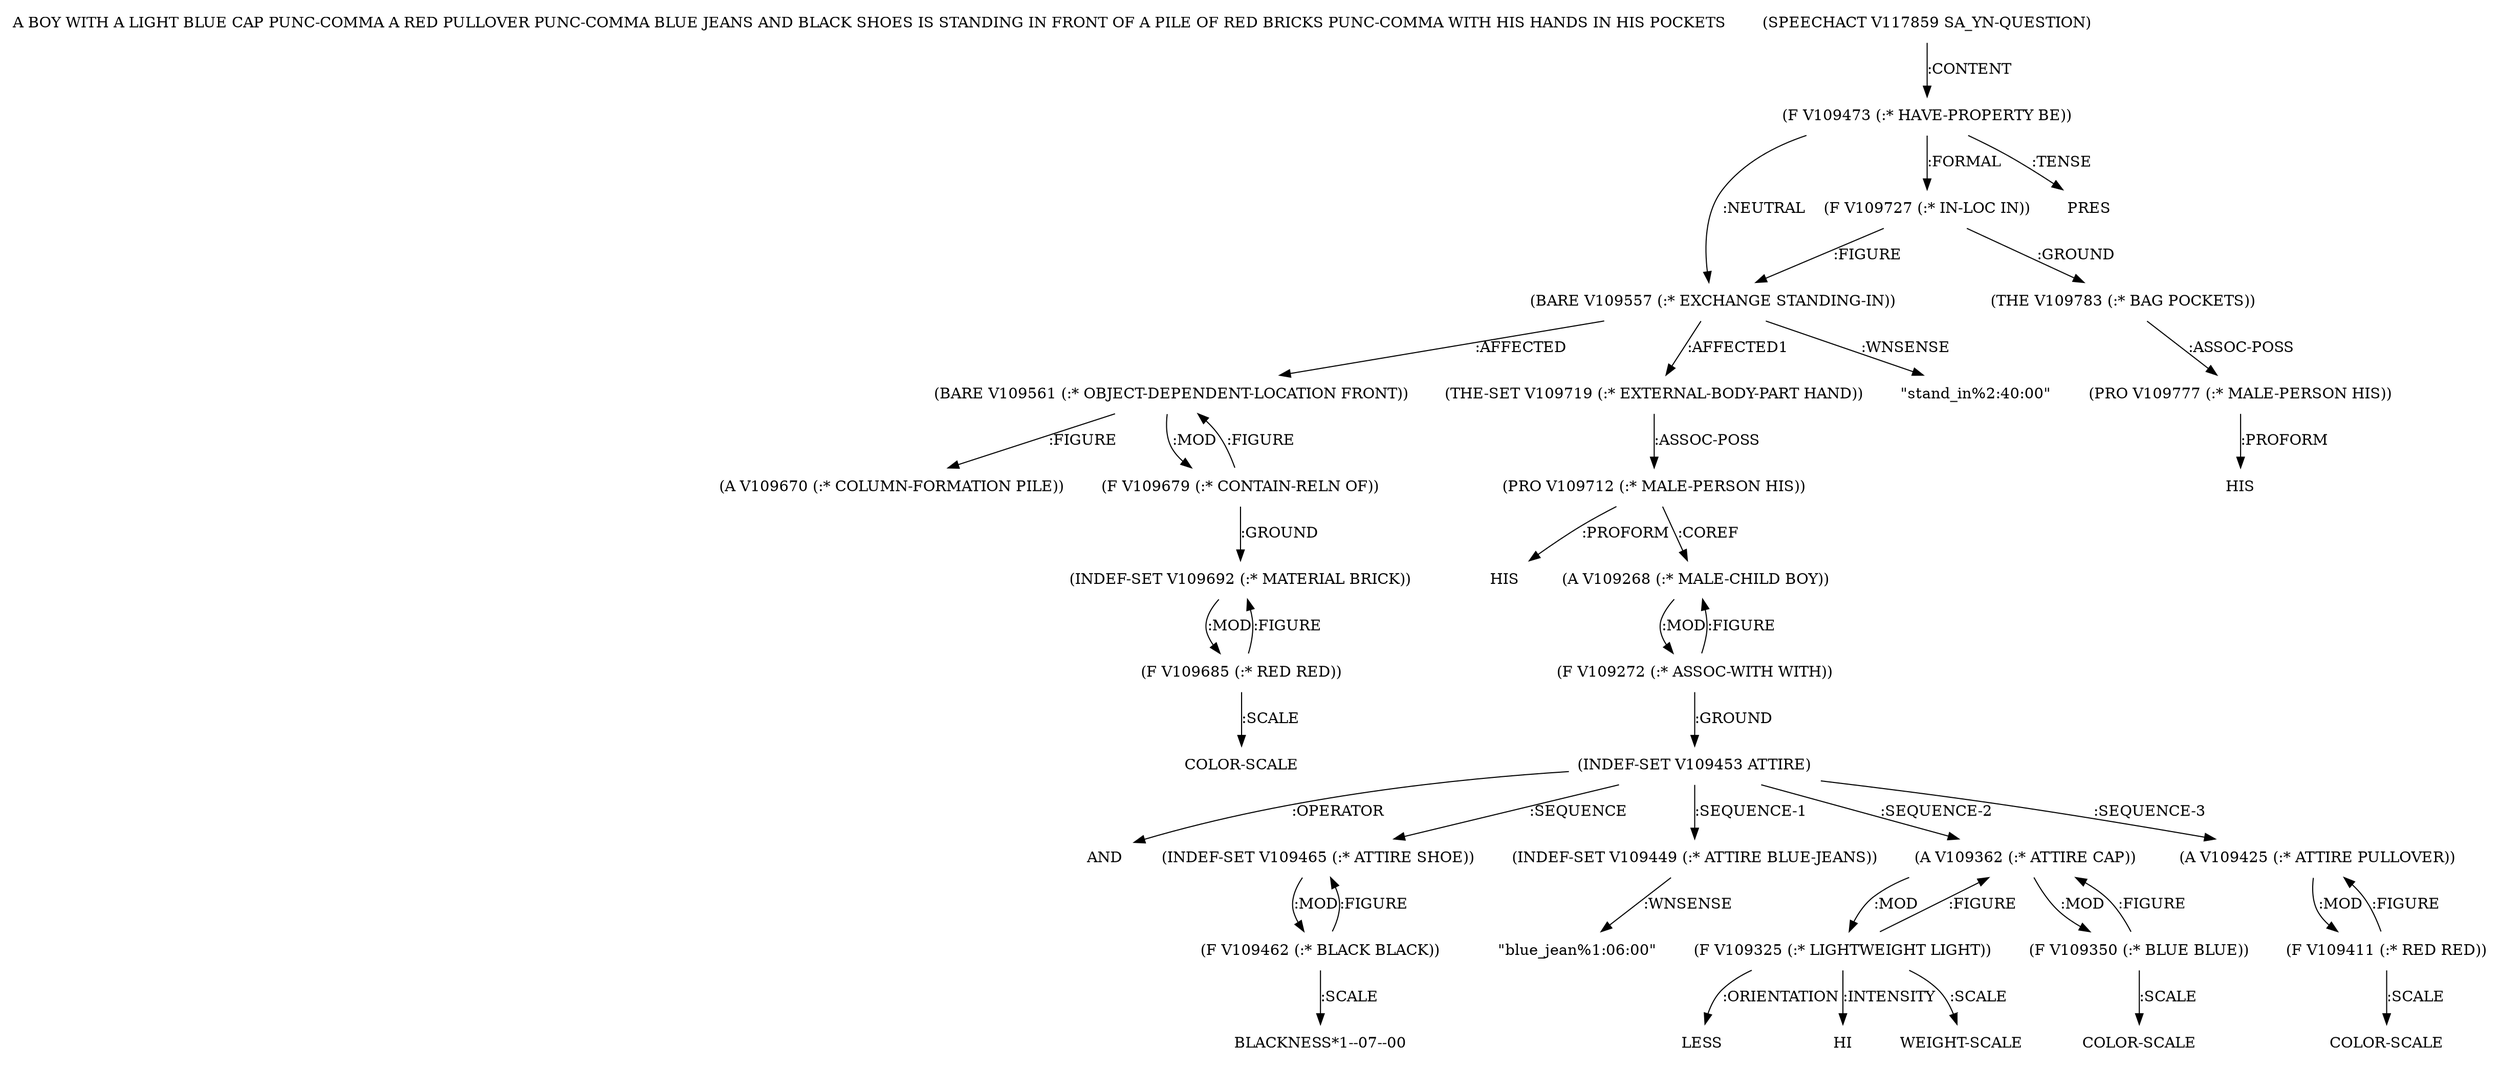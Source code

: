 digraph Terms {
  node [shape=none]
  "A BOY WITH A LIGHT BLUE CAP PUNC-COMMA A RED PULLOVER PUNC-COMMA BLUE JEANS AND BLACK SHOES IS STANDING IN FRONT OF A PILE OF RED BRICKS PUNC-COMMA WITH HIS HANDS IN HIS POCKETS"
  "V117859" [label="(SPEECHACT V117859 SA_YN-QUESTION)"]
  "V117859" -> "V109473" [label=":CONTENT"]
  "V109473" [label="(F V109473 (:* HAVE-PROPERTY BE))"]
  "V109473" -> "V109557" [label=":NEUTRAL"]
  "V109473" -> "V109727" [label=":FORMAL"]
  "V109473" -> "NT118866" [label=":TENSE"]
  "NT118866" [label="PRES"]
  "V109557" [label="(BARE V109557 (:* EXCHANGE STANDING-IN))"]
  "V109557" -> "V109561" [label=":AFFECTED"]
  "V109557" -> "V109719" [label=":AFFECTED1"]
  "V109557" -> "NT118867" [label=":WNSENSE"]
  "NT118867" [label="\"stand_in%2:40:00\""]
  "V109561" [label="(BARE V109561 (:* OBJECT-DEPENDENT-LOCATION FRONT))"]
  "V109561" -> "V109670" [label=":FIGURE"]
  "V109561" -> "V109679" [label=":MOD"]
  "V109670" [label="(A V109670 (:* COLUMN-FORMATION PILE))"]
  "V109679" [label="(F V109679 (:* CONTAIN-RELN OF))"]
  "V109679" -> "V109692" [label=":GROUND"]
  "V109679" -> "V109561" [label=":FIGURE"]
  "V109692" [label="(INDEF-SET V109692 (:* MATERIAL BRICK))"]
  "V109692" -> "V109685" [label=":MOD"]
  "V109685" [label="(F V109685 (:* RED RED))"]
  "V109685" -> "V109692" [label=":FIGURE"]
  "V109685" -> "NT118868" [label=":SCALE"]
  "NT118868" [label="COLOR-SCALE"]
  "V109719" [label="(THE-SET V109719 (:* EXTERNAL-BODY-PART HAND))"]
  "V109719" -> "V109712" [label=":ASSOC-POSS"]
  "V109712" [label="(PRO V109712 (:* MALE-PERSON HIS))"]
  "V109712" -> "NT118869" [label=":PROFORM"]
  "NT118869" [label="HIS"]
  "V109712" -> "V109268" [label=":COREF"]
  "V109727" [label="(F V109727 (:* IN-LOC IN))"]
  "V109727" -> "V109783" [label=":GROUND"]
  "V109727" -> "V109557" [label=":FIGURE"]
  "V109783" [label="(THE V109783 (:* BAG POCKETS))"]
  "V109783" -> "V109777" [label=":ASSOC-POSS"]
  "V109777" [label="(PRO V109777 (:* MALE-PERSON HIS))"]
  "V109777" -> "NT118870" [label=":PROFORM"]
  "NT118870" [label="HIS"]
  "V109268" [label="(A V109268 (:* MALE-CHILD BOY))"]
  "V109268" -> "V109272" [label=":MOD"]
  "V109272" [label="(F V109272 (:* ASSOC-WITH WITH))"]
  "V109272" -> "V109453" [label=":GROUND"]
  "V109272" -> "V109268" [label=":FIGURE"]
  "V109453" [label="(INDEF-SET V109453 ATTIRE)"]
  "V109453" -> "NT118871" [label=":OPERATOR"]
  "NT118871" [label="AND"]
  "V109453" -> "V109465" [label=":SEQUENCE"]
  "V109453" -> "V109449" [label=":SEQUENCE-1"]
  "V109453" -> "V109362" [label=":SEQUENCE-2"]
  "V109453" -> "V109425" [label=":SEQUENCE-3"]
  "V109362" [label="(A V109362 (:* ATTIRE CAP))"]
  "V109362" -> "V109325" [label=":MOD"]
  "V109362" -> "V109350" [label=":MOD"]
  "V109325" [label="(F V109325 (:* LIGHTWEIGHT LIGHT))"]
  "V109325" -> "NT118872" [label=":ORIENTATION"]
  "NT118872" [label="LESS"]
  "V109325" -> "NT118873" [label=":INTENSITY"]
  "NT118873" [label="HI"]
  "V109325" -> "V109362" [label=":FIGURE"]
  "V109325" -> "NT118874" [label=":SCALE"]
  "NT118874" [label="WEIGHT-SCALE"]
  "V109350" [label="(F V109350 (:* BLUE BLUE))"]
  "V109350" -> "V109362" [label=":FIGURE"]
  "V109350" -> "NT118875" [label=":SCALE"]
  "NT118875" [label="COLOR-SCALE"]
  "V109425" [label="(A V109425 (:* ATTIRE PULLOVER))"]
  "V109425" -> "V109411" [label=":MOD"]
  "V109411" [label="(F V109411 (:* RED RED))"]
  "V109411" -> "V109425" [label=":FIGURE"]
  "V109411" -> "NT118876" [label=":SCALE"]
  "NT118876" [label="COLOR-SCALE"]
  "V109449" [label="(INDEF-SET V109449 (:* ATTIRE BLUE-JEANS))"]
  "V109449" -> "NT118877" [label=":WNSENSE"]
  "NT118877" [label="\"blue_jean%1:06:00\""]
  "V109465" [label="(INDEF-SET V109465 (:* ATTIRE SHOE))"]
  "V109465" -> "V109462" [label=":MOD"]
  "V109462" [label="(F V109462 (:* BLACK BLACK))"]
  "V109462" -> "V109465" [label=":FIGURE"]
  "V109462" -> "NT118878" [label=":SCALE"]
  "NT118878" [label="BLACKNESS*1--07--00"]
}
